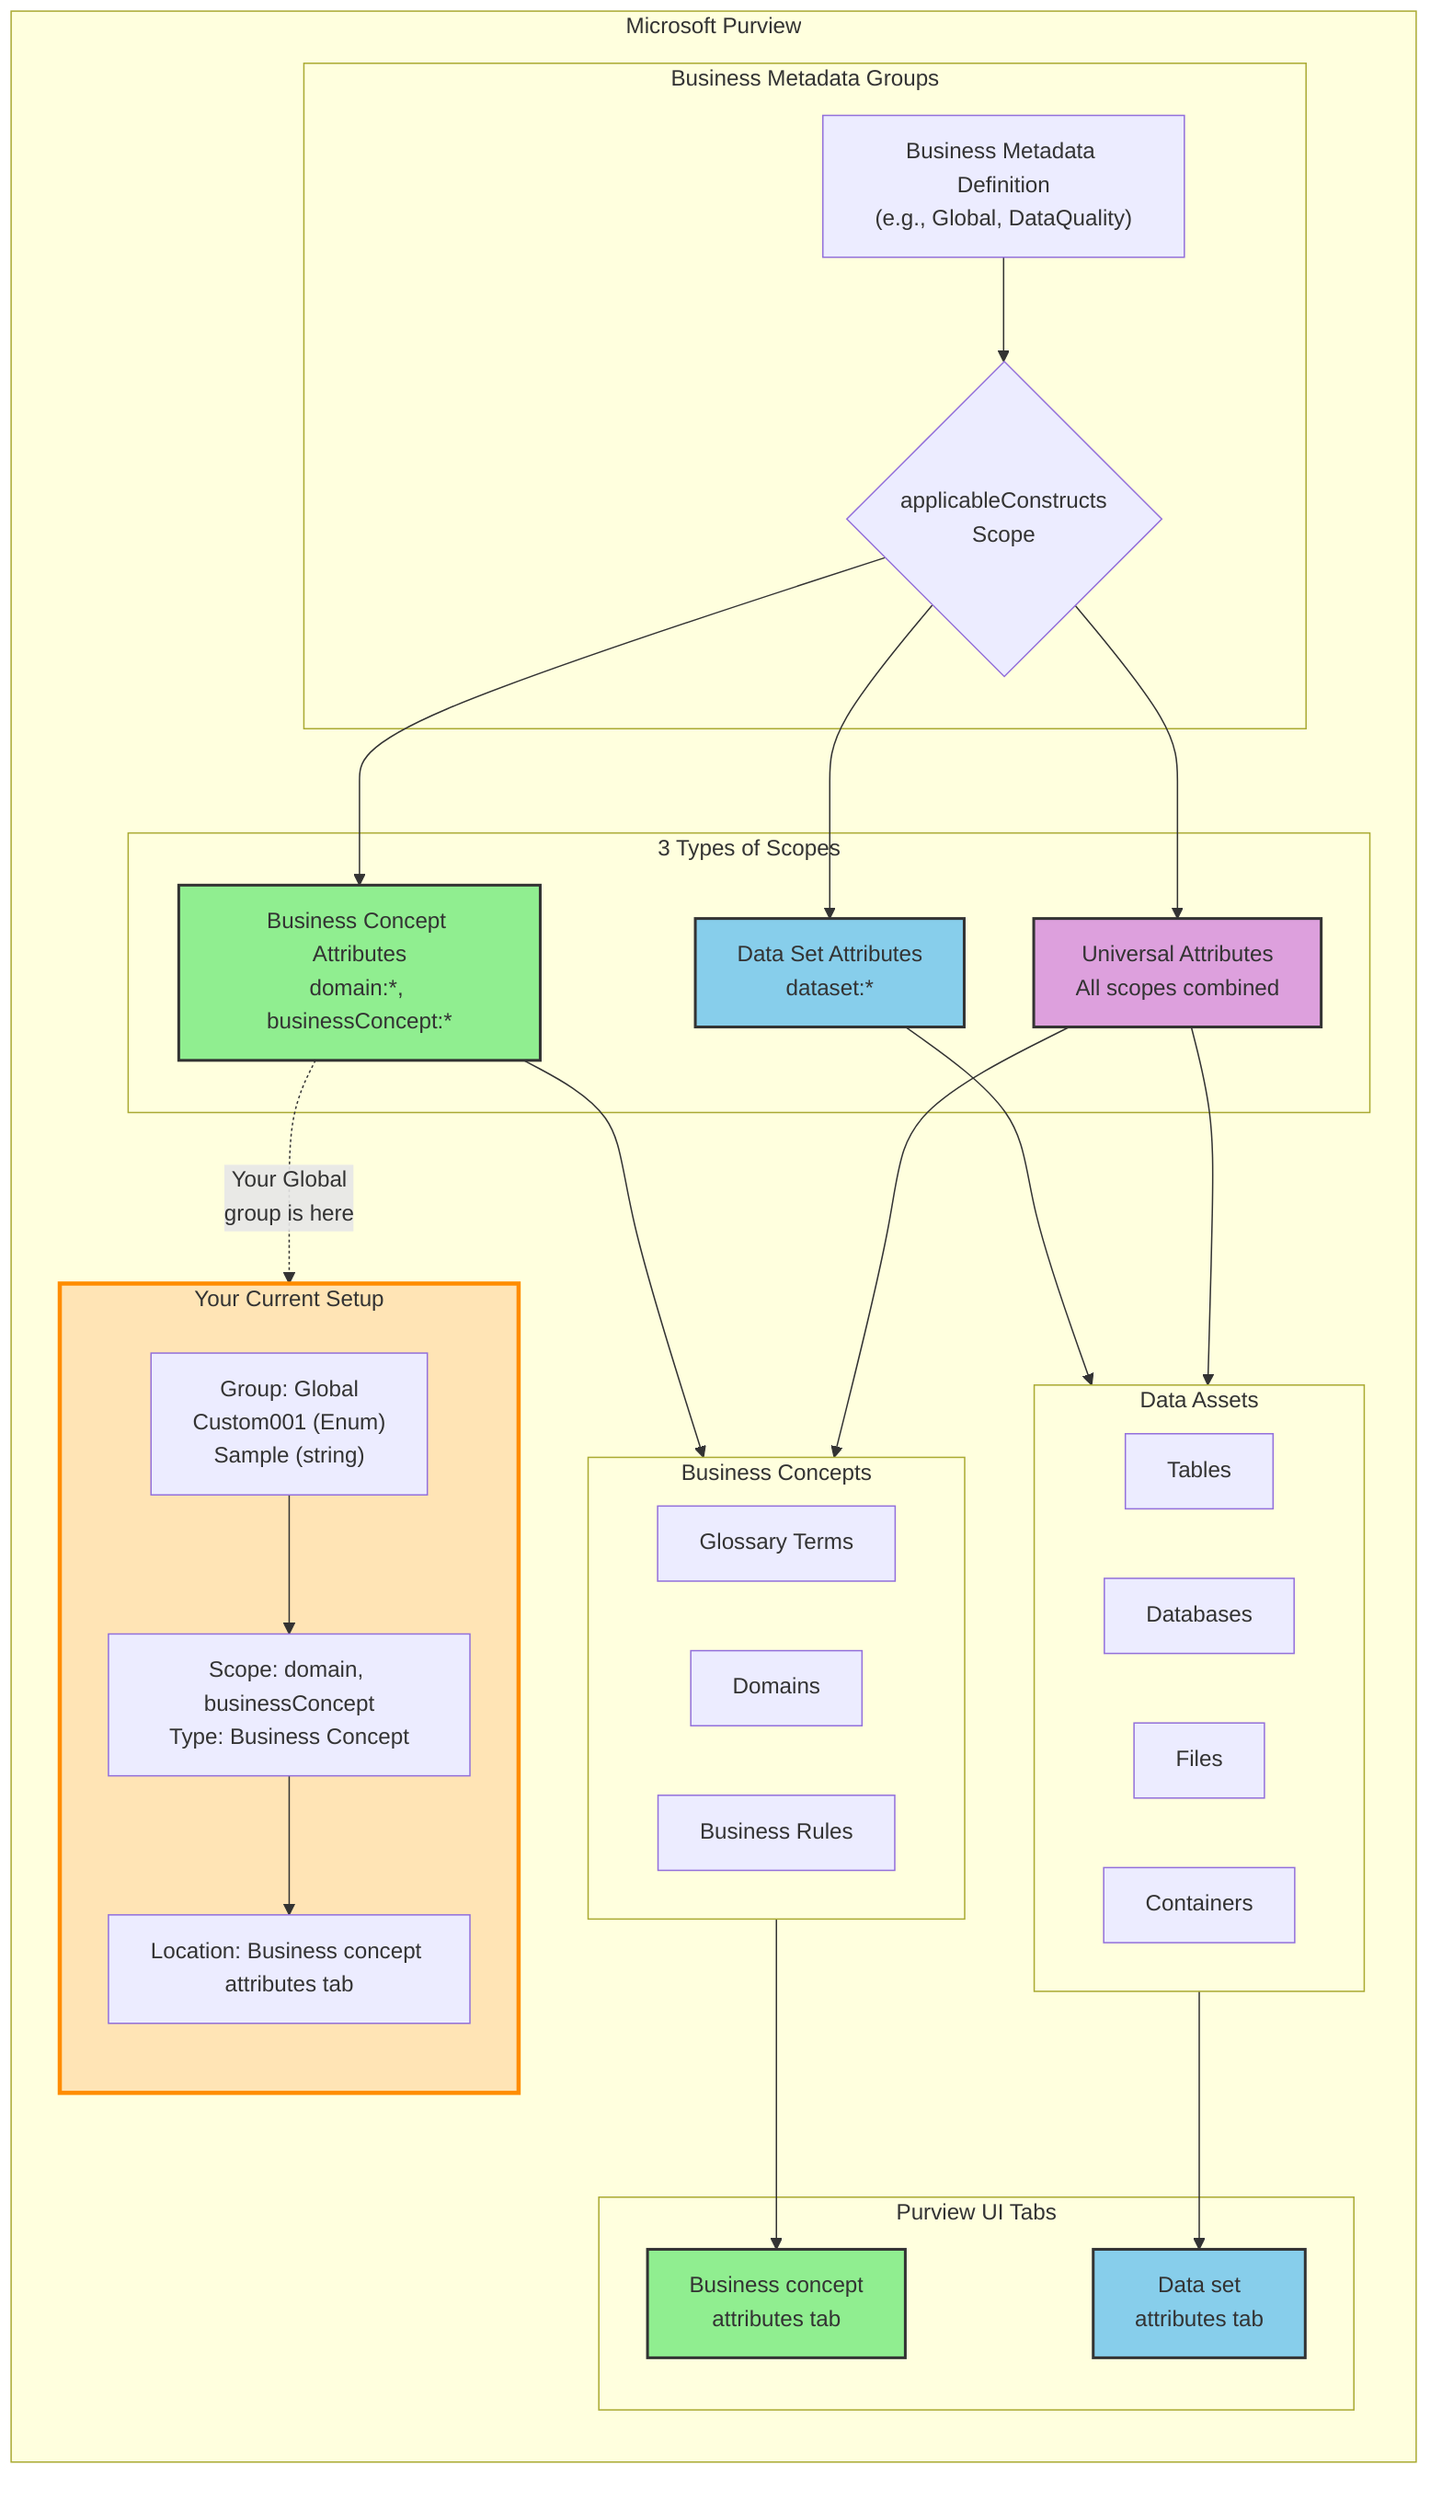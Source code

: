 flowchart TB
    subgraph Purview["Microsoft Purview"]
        direction TB
        
        subgraph BM["Business Metadata Groups"]
            direction TB
            BMDef["Business Metadata Definition<br/>(e.g., Global, DataQuality)"]
            
            BMDef --> Scope{"applicableConstructs<br/>Scope"}
        end
        
        subgraph Scopes["3 Types of Scopes"]
            direction TB
            
            BC["Business Concept Attributes<br/>domain:*, businessConcept:*"]
            DS["Data Set Attributes<br/>dataset:*"]
            UN["Universal Attributes<br/>All scopes combined"]
        end
        
        Scope --> BC
        Scope --> DS
        Scope --> UN
        
        subgraph BCTargets["Business Concepts"]
            direction LR
            BCT1["Glossary Terms"]
            BCT2["Domains"]
            BCT3["Business Rules"]
        end
        
        subgraph DSTargets["Data Assets"]
            direction LR
            DST1["Tables"]
            DST2["Databases"]
            DST3["Files"]
            DST4["Containers"]
        end
        
        BC --> BCTargets
        DS --> DSTargets
        UN --> BCTargets
        UN --> DSTargets
        
        subgraph UITabs["Purview UI Tabs"]
            direction LR
            Tab1["Business concept<br/>attributes tab"]
            Tab2["Data set<br/>attributes tab"]
        end
        
        BCTargets --> Tab1
        DSTargets --> Tab2
        
        subgraph YourSetup["Your Current Setup"]
            direction TB
            YG["Group: Global<br/>Custom001 (Enum)<br/>Sample (string)"]
            YS["Scope: domain, businessConcept<br/>Type: Business Concept"]
            YL["Location: Business concept attributes tab"]
            
            YG --> YS
            YS --> YL
        end
        
        BC -.->|"Your Global<br/>group is here"| YourSetup
    end
    
    style BC fill:#90EE90,stroke:#333,stroke-width:2px
    style DS fill:#87CEEB,stroke:#333,stroke-width:2px
    style UN fill:#DDA0DD,stroke:#333,stroke-width:2px
    style YourSetup fill:#FFE4B5,stroke:#FF8C00,stroke-width:3px
    style Tab1 fill:#90EE90,stroke:#333,stroke-width:2px
    style Tab2 fill:#87CEEB,stroke:#333,stroke-width:2px